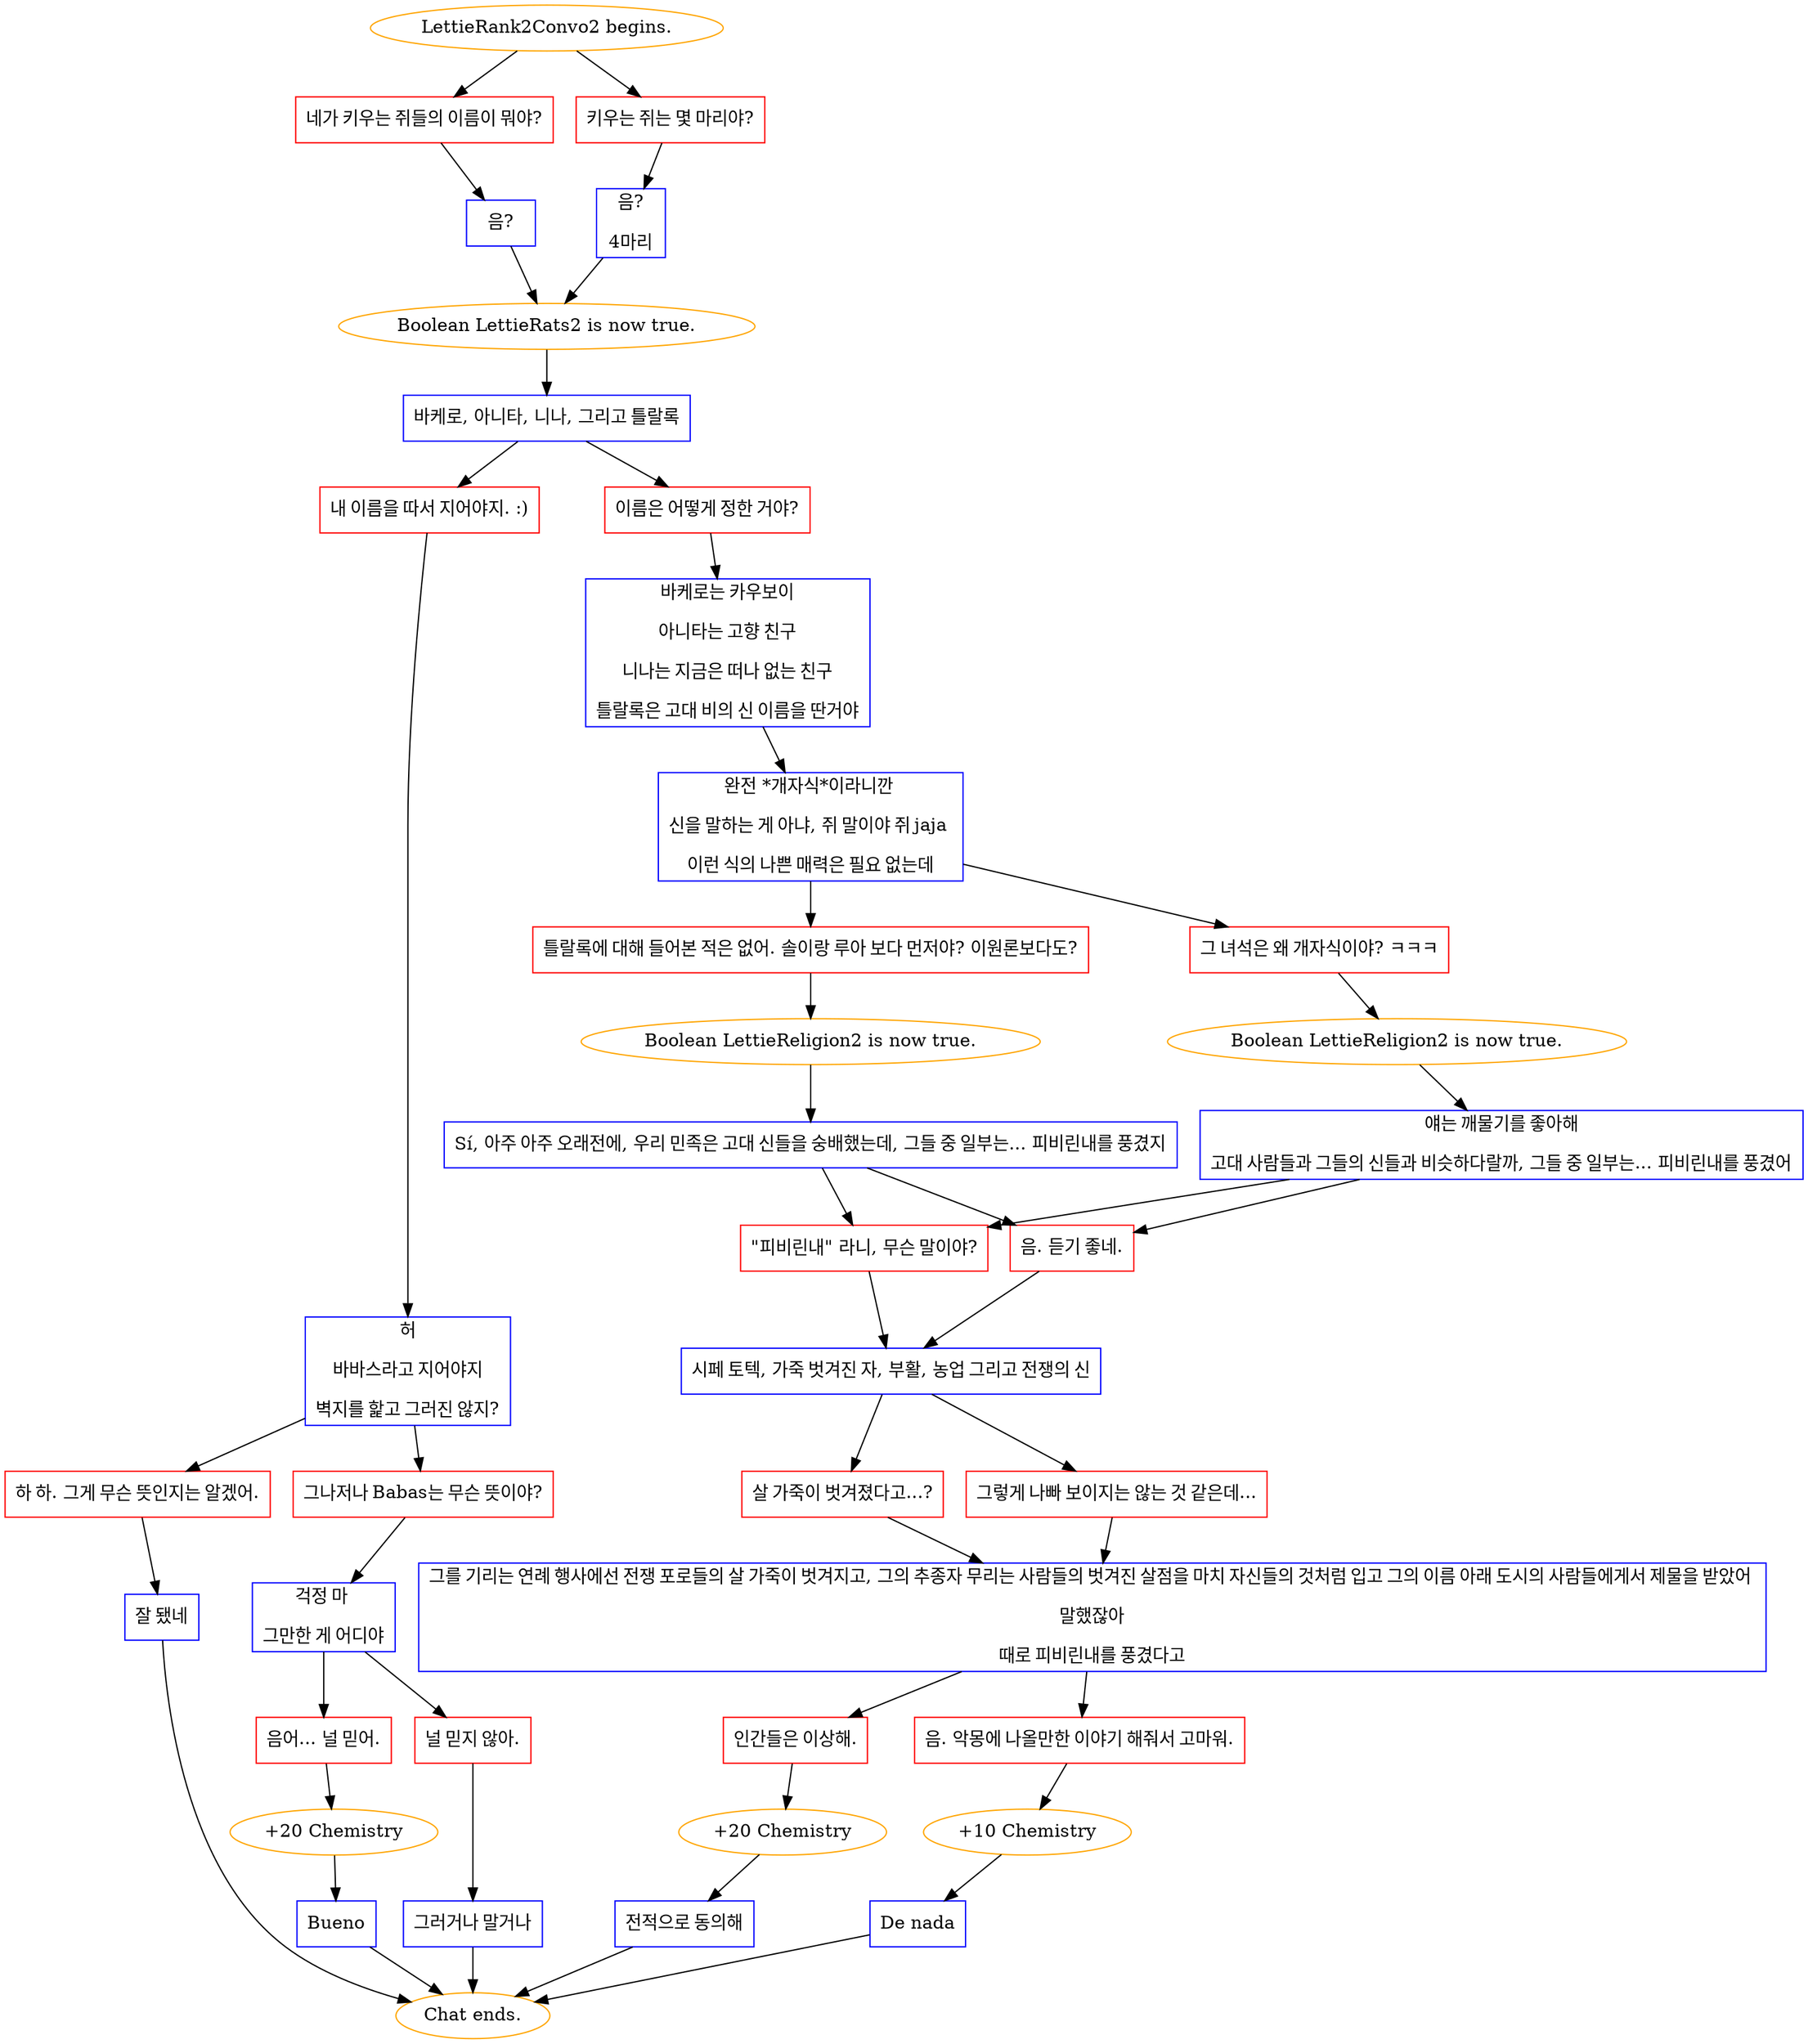 digraph {
	"LettieRank2Convo2 begins." [color=orange];
		"LettieRank2Convo2 begins." -> j3963555750;
		"LettieRank2Convo2 begins." -> j3778646206;
	j3963555750 [label="네가 키우는 쥐들의 이름이 뭐야?",shape=box,color=red];
		j3963555750 -> j2875572868;
	j3778646206 [label="키우는 쥐는 몇 마리야?",shape=box,color=red];
		j3778646206 -> j1321526901;
	j2875572868 [label="음?",shape=box,color=blue];
		j2875572868 -> j3343428885;
	j1321526901 [label="음?
4마리",shape=box,color=blue];
		j1321526901 -> j3343428885;
	j3343428885 [label="Boolean LettieRats2 is now true.",color=orange];
		j3343428885 -> j1896823121;
	j1896823121 [label="바케로, 아니타, 니나, 그리고 틀랄록",shape=box,color=blue];
		j1896823121 -> j2570062769;
		j1896823121 -> j1779714448;
	j2570062769 [label="이름은 어떻게 정한 거야?",shape=box,color=red];
		j2570062769 -> j502437992;
	j1779714448 [label="내 이름을 따서 지어야지. :)",shape=box,color=red];
		j1779714448 -> j1336930456;
	j502437992 [label="바케로는 카우보이
아니타는 고향 친구
니나는 지금은 떠나 없는 친구
틀랄록은 고대 비의 신 이름을 딴거야",shape=box,color=blue];
		j502437992 -> j1938958842;
	j1336930456 [label="허
바바스라고 지어야지
벽지를 핥고 그러진 않지?",shape=box,color=blue];
		j1336930456 -> j4195899752;
		j1336930456 -> j3911868293;
	j1938958842 [label="완전 *개자식*이라니깐 
신을 말하는 게 아냐, 쥐 말이야 쥐 jaja 
이런 식의 나쁜 매력은 필요 없는데",shape=box,color=blue];
		j1938958842 -> j3473956395;
		j1938958842 -> j3449290000;
	j4195899752 [label="그나저나 Babas는 무슨 뜻이야?",shape=box,color=red];
		j4195899752 -> j3781811906;
	j3911868293 [label="하 하. 그게 무슨 뜻인지는 알겠어.",shape=box,color=red];
		j3911868293 -> j3390165387;
	j3473956395 [label="틀랄록에 대해 들어본 적은 없어. 솔이랑 루아 보다 먼저야? 이원론보다도?",shape=box,color=red];
		j3473956395 -> j1057262762;
	j3449290000 [label="그 녀석은 왜 개자식이야? ㅋㅋㅋ",shape=box,color=red];
		j3449290000 -> j1361192859;
	j3781811906 [label="걱정 마 
그만한 게 어디야",shape=box,color=blue];
		j3781811906 -> j3221668337;
		j3781811906 -> j3300866265;
	j3390165387 [label="잘 됐네",shape=box,color=blue];
		j3390165387 -> "Chat ends.";
	j1057262762 [label="Boolean LettieReligion2 is now true.",color=orange];
		j1057262762 -> j235566653;
	j1361192859 [label="Boolean LettieReligion2 is now true.",color=orange];
		j1361192859 -> j454728409;
	j3221668337 [label="음어... 널 믿어.",shape=box,color=red];
		j3221668337 -> j1542753201;
	j3300866265 [label="널 믿지 않아.",shape=box,color=red];
		j3300866265 -> j3643754493;
	"Chat ends." [color=orange];
	j235566653 [label="Sí, 아주 아주 오래전에, 우리 민족은 고대 신들을 숭배했는데, 그들 중 일부는... 피비린내를 풍겼지",shape=box,color=blue];
		j235566653 -> j3876687788;
		j235566653 -> j3840030098;
	j454728409 [label="얘는 깨물기를 좋아해
고대 사람들과 그들의 신들과 비슷하다랄까, 그들 중 일부는... 피비린내를 풍겼어",shape=box,color=blue];
		j454728409 -> j3840030098;
		j454728409 -> j3876687788;
	j1542753201 [label="+20 Chemistry",color=orange];
		j1542753201 -> j3748645904;
	j3643754493 [label="그러거나 말거나",shape=box,color=blue];
		j3643754493 -> "Chat ends.";
	j3876687788 [label="\"피비린내\" 라니, 무슨 말이야?",shape=box,color=red];
		j3876687788 -> j1012566116;
	j3840030098 [label="음. 듣기 좋네.",shape=box,color=red];
		j3840030098 -> j1012566116;
	j3748645904 [label="Bueno",shape=box,color=blue];
		j3748645904 -> "Chat ends.";
	j1012566116 [label="시페 토텍, 가죽 벗겨진 자, 부활, 농업 그리고 전쟁의 신",shape=box,color=blue];
		j1012566116 -> j672776518;
		j1012566116 -> j1757322541;
	j672776518 [label="살 가죽이 벗겨졌다고...?",shape=box,color=red];
		j672776518 -> j920076685;
	j1757322541 [label="그렇게 나빠 보이지는 않는 것 같은데...",shape=box,color=red];
		j1757322541 -> j920076685;
	j920076685 [label="그를 기리는 연례 행사에선 전쟁 포로들의 살 가죽이 벗겨지고, 그의 추종자 무리는 사람들의 벗겨진 살점을 마치 자신들의 것처럼 입고 그의 이름 아래 도시의 사람들에게서 제물을 받았어 
말했잖아
때로 피비린내를 풍겼다고",shape=box,color=blue];
		j920076685 -> j1262385493;
		j920076685 -> j3400184454;
	j1262385493 [label="음. 악몽에 나올만한 이야기 해줘서 고마워.",shape=box,color=red];
		j1262385493 -> j1783358073;
	j3400184454 [label="인간들은 이상해.",shape=box,color=red];
		j3400184454 -> j1488941369;
	j1783358073 [label="+10 Chemistry",color=orange];
		j1783358073 -> j2744980338;
	j1488941369 [label="+20 Chemistry",color=orange];
		j1488941369 -> j30947244;
	j2744980338 [label="De nada",shape=box,color=blue];
		j2744980338 -> "Chat ends.";
	j30947244 [label="전적으로 동의해",shape=box,color=blue];
		j30947244 -> "Chat ends.";
}